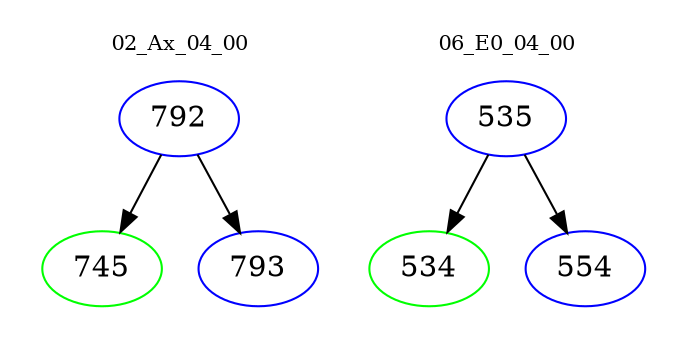 digraph{
subgraph cluster_0 {
color = white
label = "02_Ax_04_00";
fontsize=10;
T0_792 [label="792", color="blue"]
T0_792 -> T0_745 [color="black"]
T0_745 [label="745", color="green"]
T0_792 -> T0_793 [color="black"]
T0_793 [label="793", color="blue"]
}
subgraph cluster_1 {
color = white
label = "06_E0_04_00";
fontsize=10;
T1_535 [label="535", color="blue"]
T1_535 -> T1_534 [color="black"]
T1_534 [label="534", color="green"]
T1_535 -> T1_554 [color="black"]
T1_554 [label="554", color="blue"]
}
}
